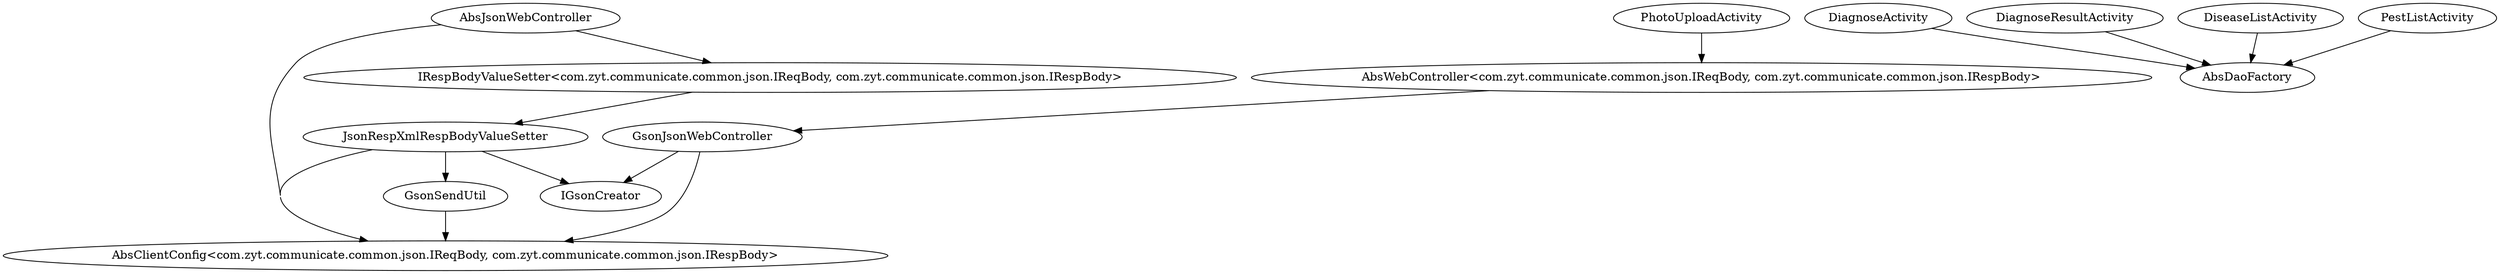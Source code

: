 digraph G1 {
  concentrate = true;
  n2 [label="AbsClientConfig<com.zyt.communicate.common.json.IReqBody, com.zyt.communicate.common.json.IRespBody>"];
  AbsJsonWebController -> n2;
  n3 [label="IRespBodyValueSetter<com.zyt.communicate.common.json.IReqBody, com.zyt.communicate.common.json.IRespBody>"];
  AbsJsonWebController -> n3;
  n4 [label="AbsWebController<com.zyt.communicate.common.json.IReqBody, com.zyt.communicate.common.json.IRespBody>"];
  n4 -> GsonJsonWebController;
  DiagnoseActivity -> AbsDaoFactory;
  DiagnoseResultActivity -> AbsDaoFactory;
  DiseaseListActivity -> AbsDaoFactory;
  GsonJsonWebController -> n2;
  GsonJsonWebController -> IGsonCreator;
  GsonSendUtil -> n2;
  n3 -> JsonRespXmlRespBodyValueSetter;
  JsonRespXmlRespBodyValueSetter -> n2;
  JsonRespXmlRespBodyValueSetter -> IGsonCreator;
  JsonRespXmlRespBodyValueSetter -> GsonSendUtil;
  PestListActivity -> AbsDaoFactory;
  PhotoUploadActivity -> n4;
}
